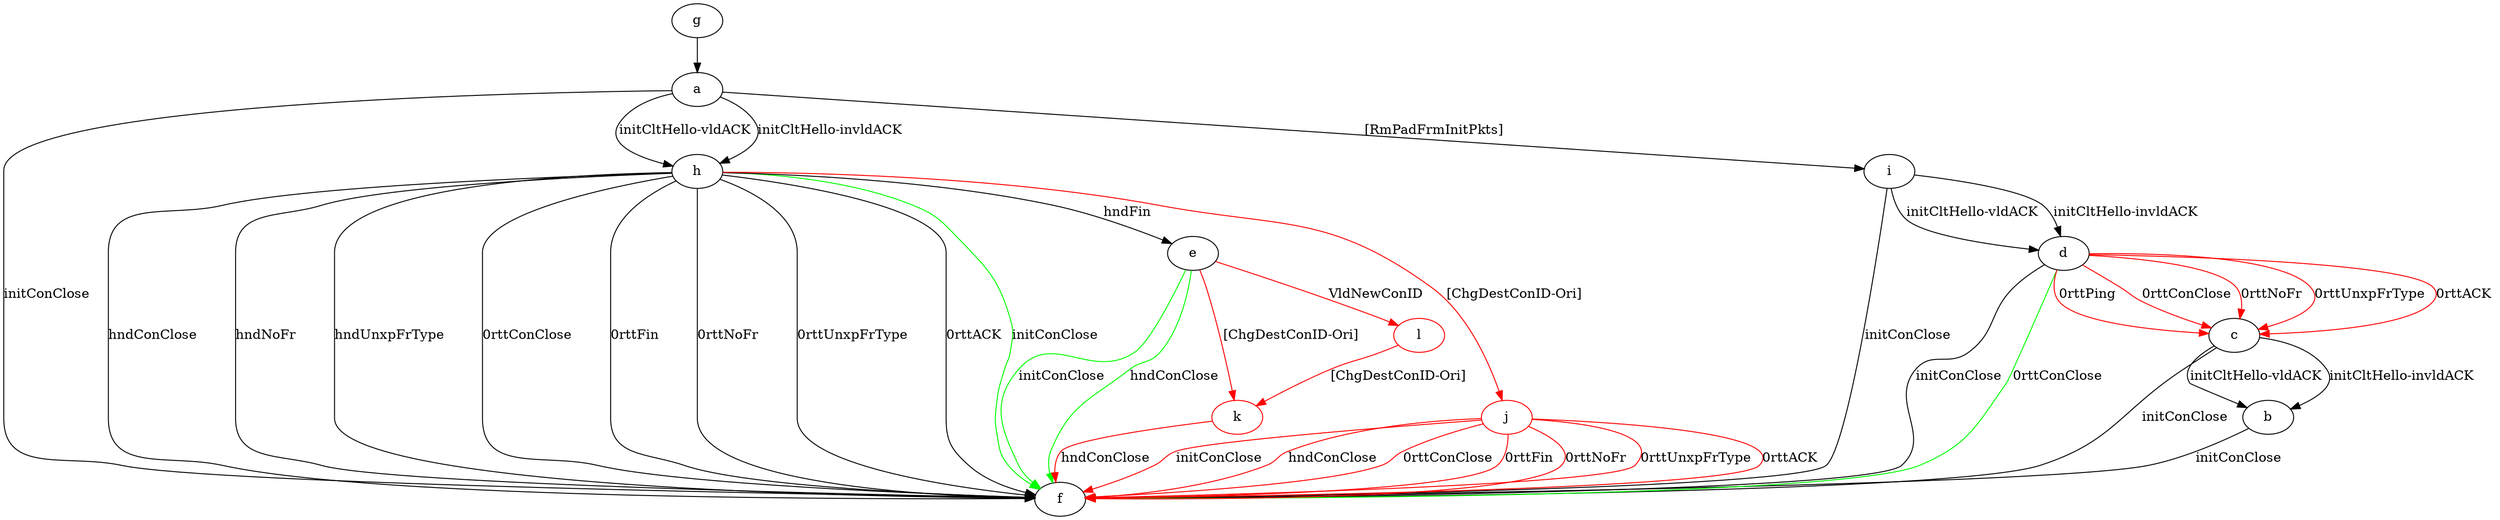 digraph "" {
	a -> f	[key=0,
		label="initConClose "];
	a -> h	[key=0,
		label="initCltHello-vldACK "];
	a -> h	[key=1,
		label="initCltHello-invldACK "];
	a -> i	[key=0,
		label="[RmPadFrmInitPkts] "];
	b -> f	[key=0,
		label="initConClose "];
	c -> b	[key=0,
		label="initCltHello-vldACK "];
	c -> b	[key=1,
		label="initCltHello-invldACK "];
	c -> f	[key=0,
		label="initConClose "];
	d -> c	[key=0,
		color=red,
		label="0rttPing "];
	d -> c	[key=1,
		color=red,
		label="0rttConClose "];
	d -> c	[key=2,
		color=red,
		label="0rttNoFr "];
	d -> c	[key=3,
		color=red,
		label="0rttUnxpFrType "];
	d -> c	[key=4,
		color=red,
		label="0rttACK "];
	d -> f	[key=0,
		label="initConClose "];
	d -> f	[key=1,
		color=green,
		label="0rttConClose "];
	e -> f	[key=0,
		color=green,
		label="initConClose "];
	e -> f	[key=1,
		color=green,
		label="hndConClose "];
	k	[color=red];
	e -> k	[key=0,
		color=red,
		label="[ChgDestConID-Ori] "];
	l	[color=red];
	e -> l	[key=0,
		color=red,
		label="VldNewConID "];
	g -> a	[key=0];
	h -> e	[key=0,
		label="hndFin "];
	h -> f	[key=0,
		label="hndConClose "];
	h -> f	[key=1,
		label="hndNoFr "];
	h -> f	[key=2,
		label="hndUnxpFrType "];
	h -> f	[key=3,
		label="0rttConClose "];
	h -> f	[key=4,
		label="0rttFin "];
	h -> f	[key=5,
		label="0rttNoFr "];
	h -> f	[key=6,
		label="0rttUnxpFrType "];
	h -> f	[key=7,
		label="0rttACK "];
	h -> f	[key=8,
		color=green,
		label="initConClose "];
	j	[color=red];
	h -> j	[key=0,
		color=red,
		label="[ChgDestConID-Ori] "];
	i -> d	[key=0,
		label="initCltHello-vldACK "];
	i -> d	[key=1,
		label="initCltHello-invldACK "];
	i -> f	[key=0,
		label="initConClose "];
	j -> f	[key=0,
		color=red,
		label="initConClose "];
	j -> f	[key=1,
		color=red,
		label="hndConClose "];
	j -> f	[key=2,
		color=red,
		label="0rttConClose "];
	j -> f	[key=3,
		color=red,
		label="0rttFin "];
	j -> f	[key=4,
		color=red,
		label="0rttNoFr "];
	j -> f	[key=5,
		color=red,
		label="0rttUnxpFrType "];
	j -> f	[key=6,
		color=red,
		label="0rttACK "];
	k -> f	[key=0,
		color=red,
		label="hndConClose "];
	l -> k	[key=0,
		color=red,
		label="[ChgDestConID-Ori] "];
}
